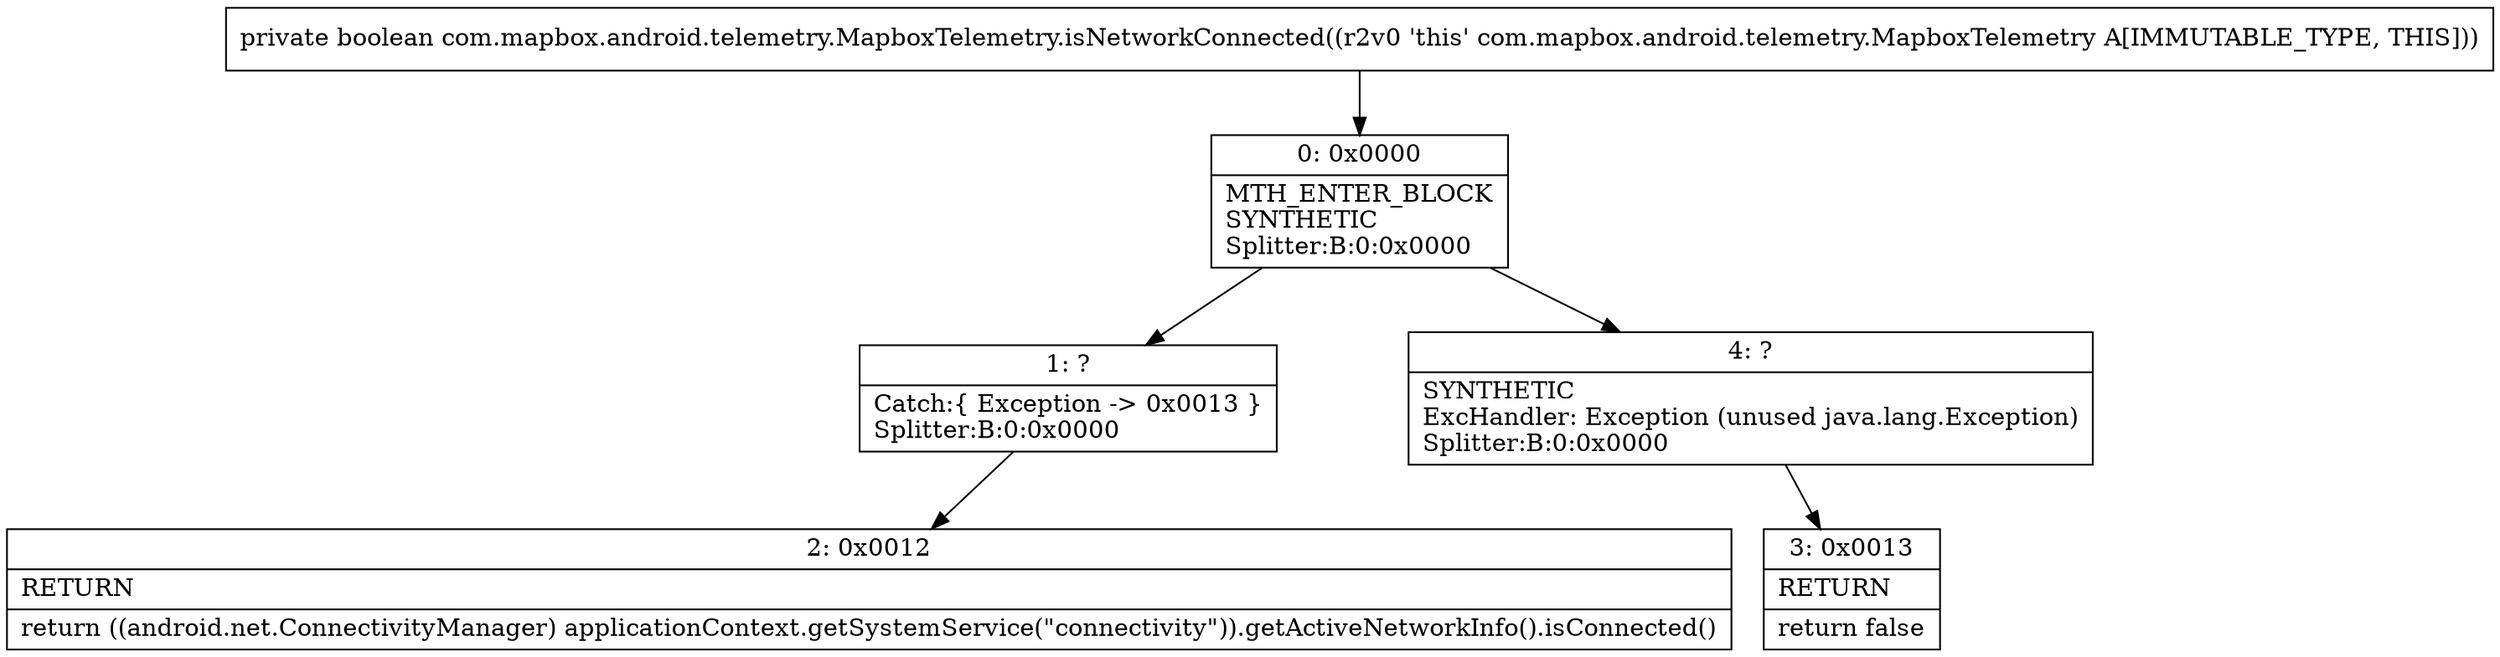 digraph "CFG forcom.mapbox.android.telemetry.MapboxTelemetry.isNetworkConnected()Z" {
Node_0 [shape=record,label="{0\:\ 0x0000|MTH_ENTER_BLOCK\lSYNTHETIC\lSplitter:B:0:0x0000\l}"];
Node_1 [shape=record,label="{1\:\ ?|Catch:\{ Exception \-\> 0x0013 \}\lSplitter:B:0:0x0000\l}"];
Node_2 [shape=record,label="{2\:\ 0x0012|RETURN\l|return ((android.net.ConnectivityManager) applicationContext.getSystemService(\"connectivity\")).getActiveNetworkInfo().isConnected()\l}"];
Node_3 [shape=record,label="{3\:\ 0x0013|RETURN\l|return false\l}"];
Node_4 [shape=record,label="{4\:\ ?|SYNTHETIC\lExcHandler: Exception (unused java.lang.Exception)\lSplitter:B:0:0x0000\l}"];
MethodNode[shape=record,label="{private boolean com.mapbox.android.telemetry.MapboxTelemetry.isNetworkConnected((r2v0 'this' com.mapbox.android.telemetry.MapboxTelemetry A[IMMUTABLE_TYPE, THIS])) }"];
MethodNode -> Node_0;
Node_0 -> Node_1;
Node_0 -> Node_4;
Node_1 -> Node_2;
Node_4 -> Node_3;
}

